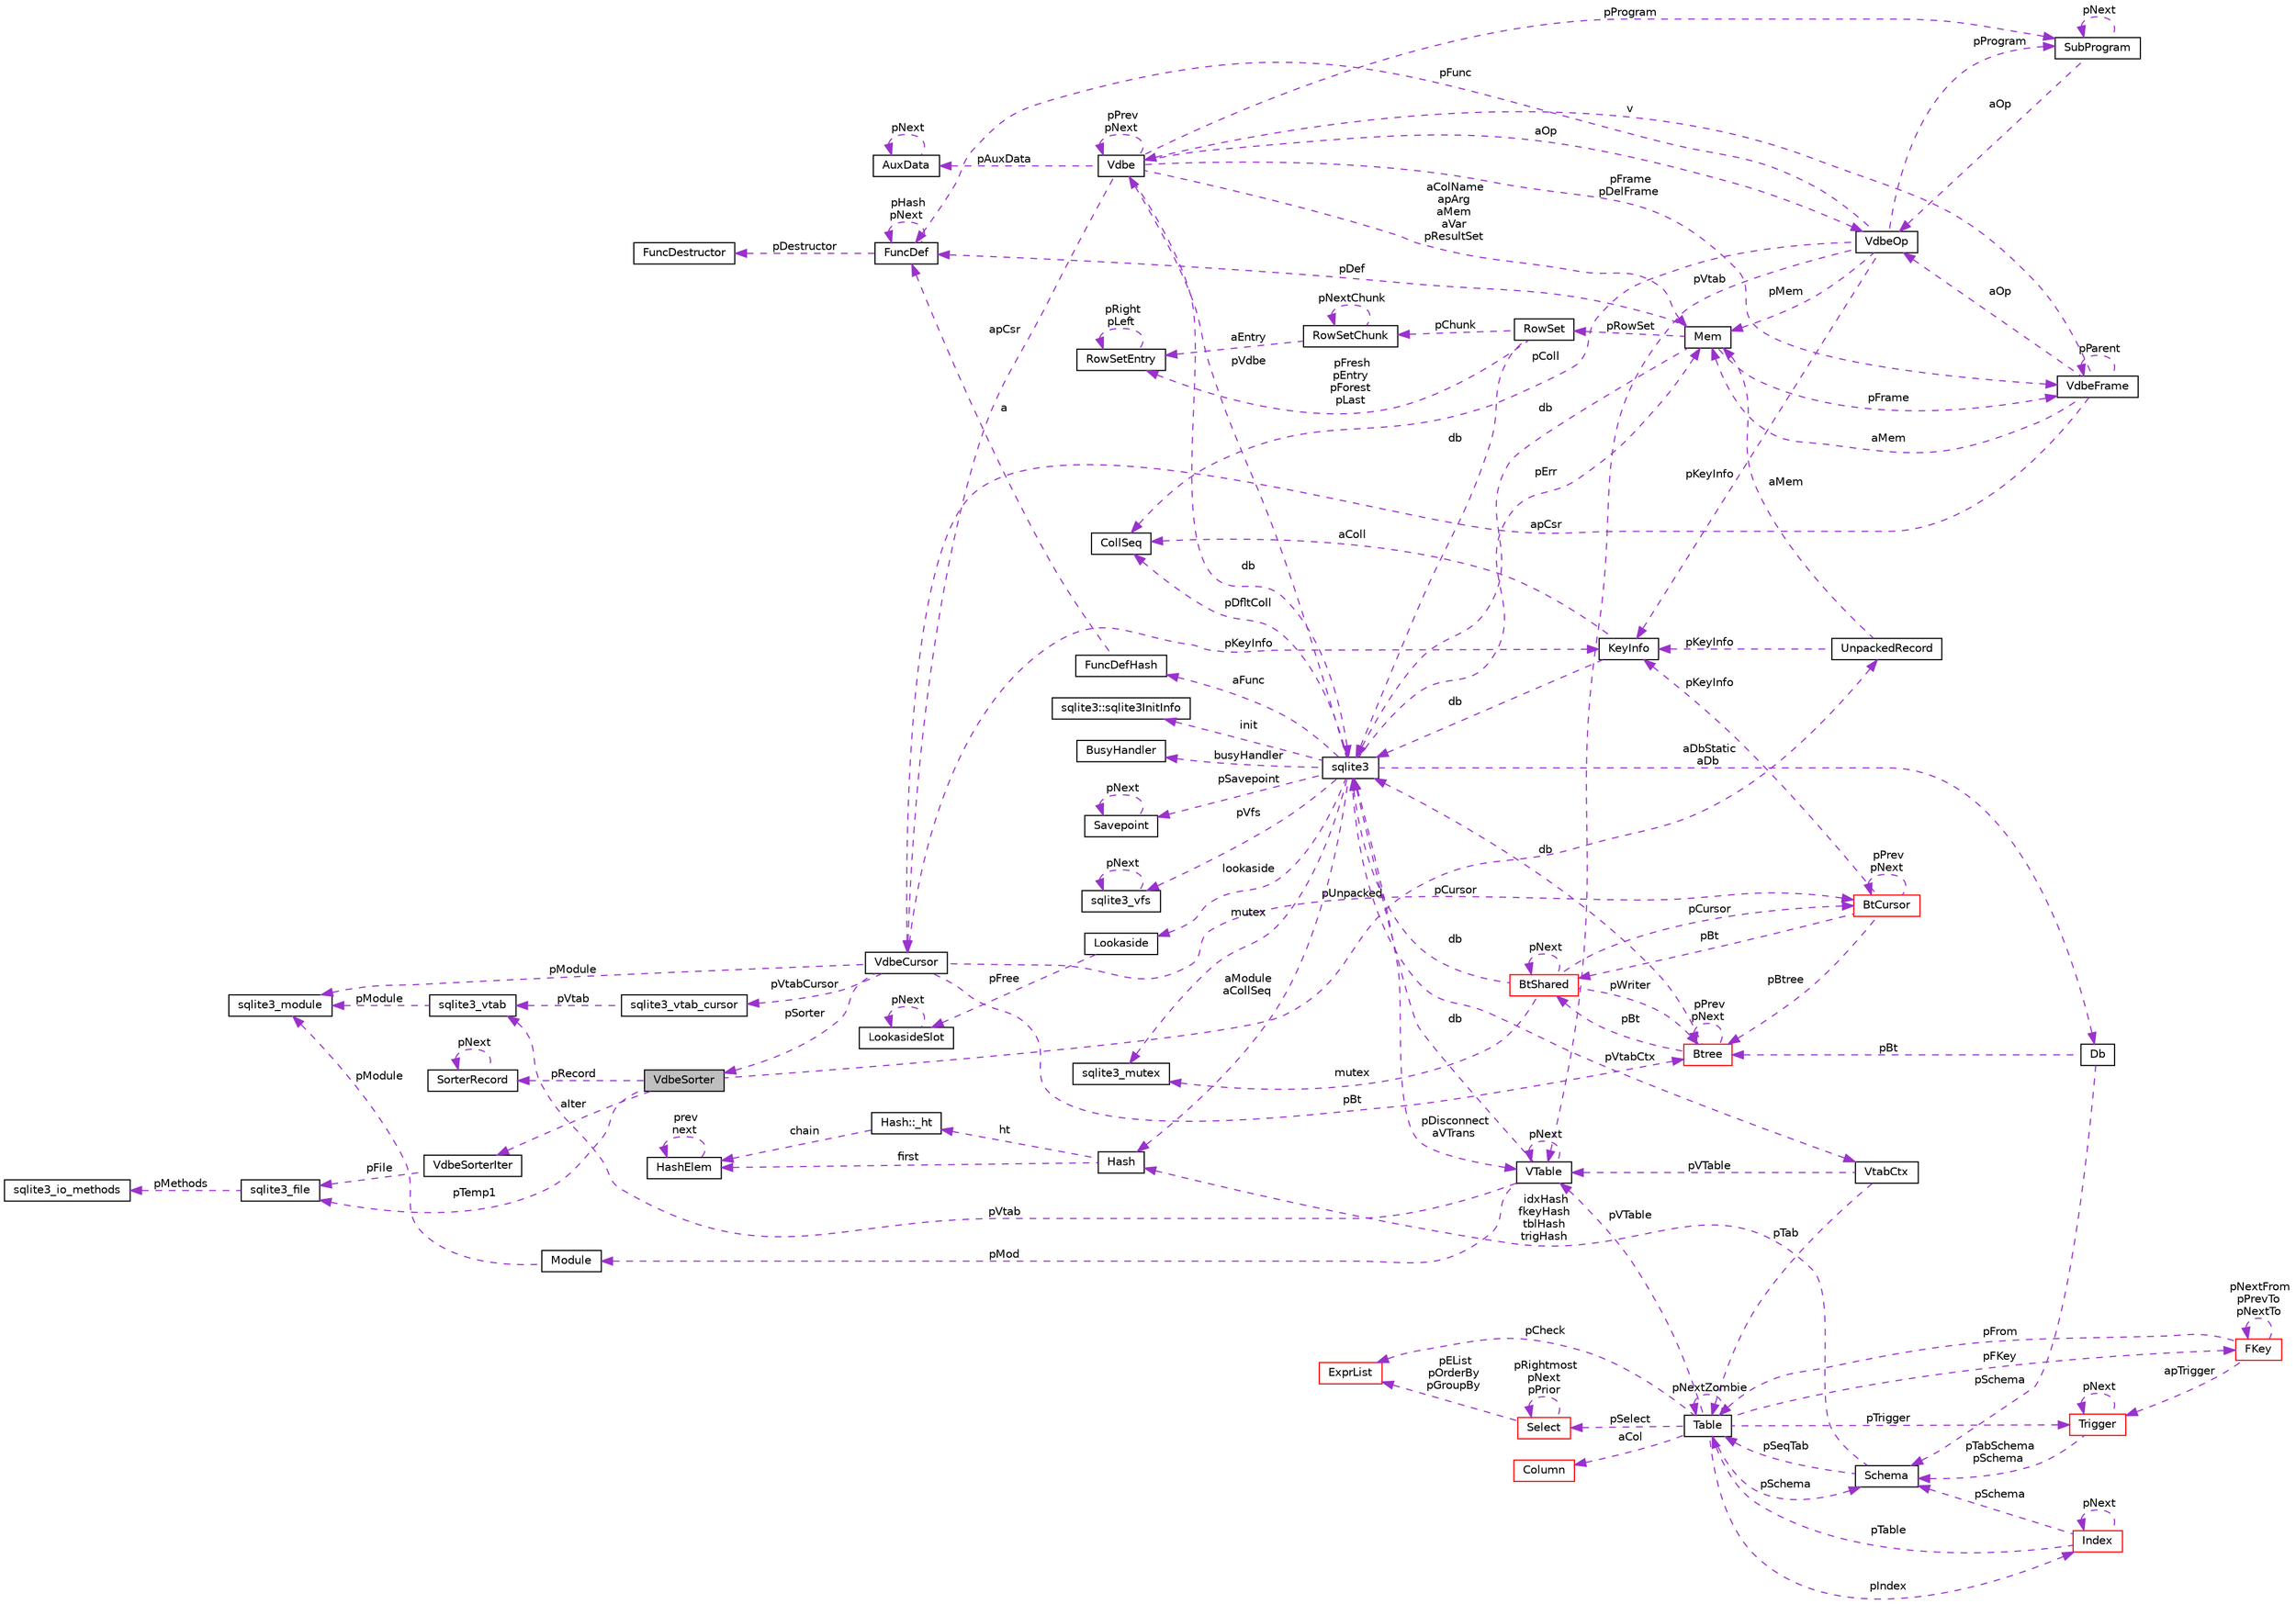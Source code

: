 digraph G
{
 // INTERACTIVE_SVG=YES
  edge [fontname="Helvetica",fontsize="10",labelfontname="Helvetica",labelfontsize="10"];
  node [fontname="Helvetica",fontsize="10",shape=record];
  rankdir="LR";
  Node1 [label="VdbeSorter",height=0.2,width=0.4,color="black", fillcolor="grey75", style="filled" fontcolor="black"];
  Node2 -> Node1 [dir="back",color="darkorchid3",fontsize="10",style="dashed",label=" aIter" ,fontname="Helvetica"];
  Node2 [label="VdbeSorterIter",height=0.2,width=0.4,color="black", fillcolor="white", style="filled",URL="$df/dcd/struct_vdbe_sorter_iter.html"];
  Node3 -> Node2 [dir="back",color="darkorchid3",fontsize="10",style="dashed",label=" pFile" ,fontname="Helvetica"];
  Node3 [label="sqlite3_file",height=0.2,width=0.4,color="black", fillcolor="white", style="filled",URL="$db/db0/structsqlite3__file.html"];
  Node4 -> Node3 [dir="back",color="darkorchid3",fontsize="10",style="dashed",label=" pMethods" ,fontname="Helvetica"];
  Node4 [label="sqlite3_io_methods",height=0.2,width=0.4,color="black", fillcolor="white", style="filled",URL="$d9/df3/structsqlite3__io__methods.html"];
  Node3 -> Node1 [dir="back",color="darkorchid3",fontsize="10",style="dashed",label=" pTemp1" ,fontname="Helvetica"];
  Node5 -> Node1 [dir="back",color="darkorchid3",fontsize="10",style="dashed",label=" pRecord" ,fontname="Helvetica"];
  Node5 [label="SorterRecord",height=0.2,width=0.4,color="black", fillcolor="white", style="filled",URL="$da/d71/struct_sorter_record.html"];
  Node5 -> Node5 [dir="back",color="darkorchid3",fontsize="10",style="dashed",label=" pNext" ,fontname="Helvetica"];
  Node6 -> Node1 [dir="back",color="darkorchid3",fontsize="10",style="dashed",label=" pUnpacked" ,fontname="Helvetica"];
  Node6 [label="UnpackedRecord",height=0.2,width=0.4,color="black", fillcolor="white", style="filled",URL="$d9/d48/struct_unpacked_record.html"];
  Node7 -> Node6 [dir="back",color="darkorchid3",fontsize="10",style="dashed",label=" aMem" ,fontname="Helvetica"];
  Node7 [label="Mem",height=0.2,width=0.4,color="black", fillcolor="white", style="filled",URL="$df/d48/struct_mem.html"];
  Node8 -> Node7 [dir="back",color="darkorchid3",fontsize="10",style="dashed",label=" db" ,fontname="Helvetica"];
  Node8 [label="sqlite3",height=0.2,width=0.4,color="black", fillcolor="white", style="filled",URL="$d9/dcd/structsqlite3.html"];
  Node7 -> Node8 [dir="back",color="darkorchid3",fontsize="10",style="dashed",label=" pErr" ,fontname="Helvetica"];
  Node9 -> Node8 [dir="back",color="darkorchid3",fontsize="10",style="dashed",label=" pVdbe" ,fontname="Helvetica"];
  Node9 [label="Vdbe",height=0.2,width=0.4,color="black", fillcolor="white", style="filled",URL="$db/df8/struct_vdbe.html"];
  Node9 -> Node9 [dir="back",color="darkorchid3",fontsize="10",style="dashed",label=" pPrev\npNext" ,fontname="Helvetica"];
  Node7 -> Node9 [dir="back",color="darkorchid3",fontsize="10",style="dashed",label=" aColName\napArg\naMem\naVar\npResultSet" ,fontname="Helvetica"];
  Node8 -> Node9 [dir="back",color="darkorchid3",fontsize="10",style="dashed",label=" db" ,fontname="Helvetica"];
  Node10 -> Node9 [dir="back",color="darkorchid3",fontsize="10",style="dashed",label=" pFrame\npDelFrame" ,fontname="Helvetica"];
  Node10 [label="VdbeFrame",height=0.2,width=0.4,color="black", fillcolor="white", style="filled",URL="$de/d74/struct_vdbe_frame.html"];
  Node7 -> Node10 [dir="back",color="darkorchid3",fontsize="10",style="dashed",label=" aMem" ,fontname="Helvetica"];
  Node9 -> Node10 [dir="back",color="darkorchid3",fontsize="10",style="dashed",label=" v" ,fontname="Helvetica"];
  Node10 -> Node10 [dir="back",color="darkorchid3",fontsize="10",style="dashed",label=" pParent" ,fontname="Helvetica"];
  Node11 -> Node10 [dir="back",color="darkorchid3",fontsize="10",style="dashed",label=" apCsr" ,fontname="Helvetica"];
  Node11 [label="VdbeCursor",height=0.2,width=0.4,color="black", fillcolor="white", style="filled",URL="$d5/dd1/struct_vdbe_cursor.html"];
  Node12 -> Node11 [dir="back",color="darkorchid3",fontsize="10",style="dashed",label=" pCursor" ,fontname="Helvetica"];
  Node12 [label="BtCursor",height=0.2,width=0.4,color="red", fillcolor="white", style="filled",URL="$db/d2c/struct_bt_cursor.html"];
  Node12 -> Node12 [dir="back",color="darkorchid3",fontsize="10",style="dashed",label=" pPrev\npNext" ,fontname="Helvetica"];
  Node13 -> Node12 [dir="back",color="darkorchid3",fontsize="10",style="dashed",label=" pBt" ,fontname="Helvetica"];
  Node13 [label="BtShared",height=0.2,width=0.4,color="red", fillcolor="white", style="filled",URL="$d3/d1f/struct_bt_shared.html"];
  Node12 -> Node13 [dir="back",color="darkorchid3",fontsize="10",style="dashed",label=" pCursor" ,fontname="Helvetica"];
  Node13 -> Node13 [dir="back",color="darkorchid3",fontsize="10",style="dashed",label=" pNext" ,fontname="Helvetica"];
  Node8 -> Node13 [dir="back",color="darkorchid3",fontsize="10",style="dashed",label=" db" ,fontname="Helvetica"];
  Node14 -> Node13 [dir="back",color="darkorchid3",fontsize="10",style="dashed",label=" mutex" ,fontname="Helvetica"];
  Node14 [label="sqlite3_mutex",height=0.2,width=0.4,color="black", fillcolor="white", style="filled",URL="$d5/d3c/structsqlite3__mutex.html"];
  Node15 -> Node13 [dir="back",color="darkorchid3",fontsize="10",style="dashed",label=" pWriter" ,fontname="Helvetica"];
  Node15 [label="Btree",height=0.2,width=0.4,color="red", fillcolor="white", style="filled",URL="$d9/d90/struct_btree.html"];
  Node13 -> Node15 [dir="back",color="darkorchid3",fontsize="10",style="dashed",label=" pBt" ,fontname="Helvetica"];
  Node8 -> Node15 [dir="back",color="darkorchid3",fontsize="10",style="dashed",label=" db" ,fontname="Helvetica"];
  Node15 -> Node15 [dir="back",color="darkorchid3",fontsize="10",style="dashed",label=" pPrev\npNext" ,fontname="Helvetica"];
  Node16 -> Node12 [dir="back",color="darkorchid3",fontsize="10",style="dashed",label=" pKeyInfo" ,fontname="Helvetica"];
  Node16 [label="KeyInfo",height=0.2,width=0.4,color="black", fillcolor="white", style="filled",URL="$dc/d2f/struct_key_info.html"];
  Node8 -> Node16 [dir="back",color="darkorchid3",fontsize="10",style="dashed",label=" db" ,fontname="Helvetica"];
  Node17 -> Node16 [dir="back",color="darkorchid3",fontsize="10",style="dashed",label=" aColl" ,fontname="Helvetica"];
  Node17 [label="CollSeq",height=0.2,width=0.4,color="black", fillcolor="white", style="filled",URL="$d0/d7d/struct_coll_seq.html"];
  Node15 -> Node12 [dir="back",color="darkorchid3",fontsize="10",style="dashed",label=" pBtree" ,fontname="Helvetica"];
  Node18 -> Node11 [dir="back",color="darkorchid3",fontsize="10",style="dashed",label=" pModule" ,fontname="Helvetica"];
  Node18 [label="sqlite3_module",height=0.2,width=0.4,color="black", fillcolor="white", style="filled",URL="$dd/de4/structsqlite3__module.html"];
  Node19 -> Node11 [dir="back",color="darkorchid3",fontsize="10",style="dashed",label=" pVtabCursor" ,fontname="Helvetica"];
  Node19 [label="sqlite3_vtab_cursor",height=0.2,width=0.4,color="black", fillcolor="white", style="filled",URL="$d3/d17/structsqlite3__vtab__cursor.html"];
  Node20 -> Node19 [dir="back",color="darkorchid3",fontsize="10",style="dashed",label=" pVtab" ,fontname="Helvetica"];
  Node20 [label="sqlite3_vtab",height=0.2,width=0.4,color="black", fillcolor="white", style="filled",URL="$d3/d12/structsqlite3__vtab.html"];
  Node18 -> Node20 [dir="back",color="darkorchid3",fontsize="10",style="dashed",label=" pModule" ,fontname="Helvetica"];
  Node1 -> Node11 [dir="back",color="darkorchid3",fontsize="10",style="dashed",label=" pSorter" ,fontname="Helvetica"];
  Node16 -> Node11 [dir="back",color="darkorchid3",fontsize="10",style="dashed",label=" pKeyInfo" ,fontname="Helvetica"];
  Node15 -> Node11 [dir="back",color="darkorchid3",fontsize="10",style="dashed",label=" pBt" ,fontname="Helvetica"];
  Node21 -> Node10 [dir="back",color="darkorchid3",fontsize="10",style="dashed",label=" aOp" ,fontname="Helvetica"];
  Node21 [label="VdbeOp",height=0.2,width=0.4,color="black", fillcolor="white", style="filled",URL="$d2/dd9/struct_vdbe_op.html"];
  Node7 -> Node21 [dir="back",color="darkorchid3",fontsize="10",style="dashed",label=" pMem" ,fontname="Helvetica"];
  Node17 -> Node21 [dir="back",color="darkorchid3",fontsize="10",style="dashed",label=" pColl" ,fontname="Helvetica"];
  Node22 -> Node21 [dir="back",color="darkorchid3",fontsize="10",style="dashed",label=" pVtab" ,fontname="Helvetica"];
  Node22 [label="VTable",height=0.2,width=0.4,color="black", fillcolor="white", style="filled",URL="$db/d7e/struct_v_table.html"];
  Node8 -> Node22 [dir="back",color="darkorchid3",fontsize="10",style="dashed",label=" db" ,fontname="Helvetica"];
  Node22 -> Node22 [dir="back",color="darkorchid3",fontsize="10",style="dashed",label=" pNext" ,fontname="Helvetica"];
  Node23 -> Node22 [dir="back",color="darkorchid3",fontsize="10",style="dashed",label=" pMod" ,fontname="Helvetica"];
  Node23 [label="Module",height=0.2,width=0.4,color="black", fillcolor="white", style="filled",URL="$d0/d3b/struct_module.html"];
  Node18 -> Node23 [dir="back",color="darkorchid3",fontsize="10",style="dashed",label=" pModule" ,fontname="Helvetica"];
  Node20 -> Node22 [dir="back",color="darkorchid3",fontsize="10",style="dashed",label=" pVtab" ,fontname="Helvetica"];
  Node24 -> Node21 [dir="back",color="darkorchid3",fontsize="10",style="dashed",label=" pProgram" ,fontname="Helvetica"];
  Node24 [label="SubProgram",height=0.2,width=0.4,color="black", fillcolor="white", style="filled",URL="$d4/d16/struct_sub_program.html"];
  Node24 -> Node24 [dir="back",color="darkorchid3",fontsize="10",style="dashed",label=" pNext" ,fontname="Helvetica"];
  Node21 -> Node24 [dir="back",color="darkorchid3",fontsize="10",style="dashed",label=" aOp" ,fontname="Helvetica"];
  Node16 -> Node21 [dir="back",color="darkorchid3",fontsize="10",style="dashed",label=" pKeyInfo" ,fontname="Helvetica"];
  Node25 -> Node21 [dir="back",color="darkorchid3",fontsize="10",style="dashed",label=" pFunc" ,fontname="Helvetica"];
  Node25 [label="FuncDef",height=0.2,width=0.4,color="black", fillcolor="white", style="filled",URL="$df/d38/struct_func_def.html"];
  Node26 -> Node25 [dir="back",color="darkorchid3",fontsize="10",style="dashed",label=" pDestructor" ,fontname="Helvetica"];
  Node26 [label="FuncDestructor",height=0.2,width=0.4,color="black", fillcolor="white", style="filled",URL="$d5/da4/struct_func_destructor.html"];
  Node25 -> Node25 [dir="back",color="darkorchid3",fontsize="10",style="dashed",label=" pHash\npNext" ,fontname="Helvetica"];
  Node27 -> Node9 [dir="back",color="darkorchid3",fontsize="10",style="dashed",label=" pAuxData" ,fontname="Helvetica"];
  Node27 [label="AuxData",height=0.2,width=0.4,color="black", fillcolor="white", style="filled",URL="$d5/d59/struct_aux_data.html"];
  Node27 -> Node27 [dir="back",color="darkorchid3",fontsize="10",style="dashed",label=" pNext" ,fontname="Helvetica"];
  Node24 -> Node9 [dir="back",color="darkorchid3",fontsize="10",style="dashed",label=" pProgram" ,fontname="Helvetica"];
  Node11 -> Node9 [dir="back",color="darkorchid3",fontsize="10",style="dashed",label=" apCsr" ,fontname="Helvetica"];
  Node21 -> Node9 [dir="back",color="darkorchid3",fontsize="10",style="dashed",label=" aOp" ,fontname="Helvetica"];
  Node28 -> Node8 [dir="back",color="darkorchid3",fontsize="10",style="dashed",label=" pSavepoint" ,fontname="Helvetica"];
  Node28 [label="Savepoint",height=0.2,width=0.4,color="black", fillcolor="white", style="filled",URL="$db/dde/struct_savepoint.html"];
  Node28 -> Node28 [dir="back",color="darkorchid3",fontsize="10",style="dashed",label=" pNext" ,fontname="Helvetica"];
  Node29 -> Node8 [dir="back",color="darkorchid3",fontsize="10",style="dashed",label=" aFunc" ,fontname="Helvetica"];
  Node29 [label="FuncDefHash",height=0.2,width=0.4,color="black", fillcolor="white", style="filled",URL="$db/dfc/struct_func_def_hash.html"];
  Node25 -> Node29 [dir="back",color="darkorchid3",fontsize="10",style="dashed",label=" a" ,fontname="Helvetica"];
  Node30 -> Node8 [dir="back",color="darkorchid3",fontsize="10",style="dashed",label=" lookaside" ,fontname="Helvetica"];
  Node30 [label="Lookaside",height=0.2,width=0.4,color="black", fillcolor="white", style="filled",URL="$d4/d8a/struct_lookaside.html"];
  Node31 -> Node30 [dir="back",color="darkorchid3",fontsize="10",style="dashed",label=" pFree" ,fontname="Helvetica"];
  Node31 [label="LookasideSlot",height=0.2,width=0.4,color="black", fillcolor="white", style="filled",URL="$dd/d17/struct_lookaside_slot.html"];
  Node31 -> Node31 [dir="back",color="darkorchid3",fontsize="10",style="dashed",label=" pNext" ,fontname="Helvetica"];
  Node14 -> Node8 [dir="back",color="darkorchid3",fontsize="10",style="dashed",label=" mutex" ,fontname="Helvetica"];
  Node32 -> Node8 [dir="back",color="darkorchid3",fontsize="10",style="dashed",label=" pVfs" ,fontname="Helvetica"];
  Node32 [label="sqlite3_vfs",height=0.2,width=0.4,color="black", fillcolor="white", style="filled",URL="$d3/d36/structsqlite3__vfs.html"];
  Node32 -> Node32 [dir="back",color="darkorchid3",fontsize="10",style="dashed",label=" pNext" ,fontname="Helvetica"];
  Node33 -> Node8 [dir="back",color="darkorchid3",fontsize="10",style="dashed",label=" init" ,fontname="Helvetica"];
  Node33 [label="sqlite3::sqlite3InitInfo",height=0.2,width=0.4,color="black", fillcolor="white", style="filled",URL="$d7/d84/structsqlite3_1_1sqlite3_init_info.html"];
  Node34 -> Node8 [dir="back",color="darkorchid3",fontsize="10",style="dashed",label=" busyHandler" ,fontname="Helvetica"];
  Node34 [label="BusyHandler",height=0.2,width=0.4,color="black", fillcolor="white", style="filled",URL="$d4/d89/struct_busy_handler.html"];
  Node35 -> Node8 [dir="back",color="darkorchid3",fontsize="10",style="dashed",label=" pVtabCtx" ,fontname="Helvetica"];
  Node35 [label="VtabCtx",height=0.2,width=0.4,color="black", fillcolor="white", style="filled",URL="$de/dae/struct_vtab_ctx.html"];
  Node22 -> Node35 [dir="back",color="darkorchid3",fontsize="10",style="dashed",label=" pVTable" ,fontname="Helvetica"];
  Node36 -> Node35 [dir="back",color="darkorchid3",fontsize="10",style="dashed",label=" pTab" ,fontname="Helvetica"];
  Node36 [label="Table",height=0.2,width=0.4,color="black", fillcolor="white", style="filled",URL="$d5/d0d/struct_table.html"];
  Node37 -> Node36 [dir="back",color="darkorchid3",fontsize="10",style="dashed",label=" pSchema" ,fontname="Helvetica"];
  Node37 [label="Schema",height=0.2,width=0.4,color="black", fillcolor="white", style="filled",URL="$df/d15/struct_schema.html"];
  Node36 -> Node37 [dir="back",color="darkorchid3",fontsize="10",style="dashed",label=" pSeqTab" ,fontname="Helvetica"];
  Node38 -> Node37 [dir="back",color="darkorchid3",fontsize="10",style="dashed",label=" idxHash\nfkeyHash\ntblHash\ntrigHash" ,fontname="Helvetica"];
  Node38 [label="Hash",height=0.2,width=0.4,color="black", fillcolor="white", style="filled",URL="$d2/d7a/struct_hash.html"];
  Node39 -> Node38 [dir="back",color="darkorchid3",fontsize="10",style="dashed",label=" ht" ,fontname="Helvetica"];
  Node39 [label="Hash::_ht",height=0.2,width=0.4,color="black", fillcolor="white", style="filled",URL="$dd/d00/struct_hash_1_1__ht.html"];
  Node40 -> Node39 [dir="back",color="darkorchid3",fontsize="10",style="dashed",label=" chain" ,fontname="Helvetica"];
  Node40 [label="HashElem",height=0.2,width=0.4,color="black", fillcolor="white", style="filled",URL="$df/d01/struct_hash_elem.html"];
  Node40 -> Node40 [dir="back",color="darkorchid3",fontsize="10",style="dashed",label=" prev\nnext" ,fontname="Helvetica"];
  Node40 -> Node38 [dir="back",color="darkorchid3",fontsize="10",style="dashed",label=" first" ,fontname="Helvetica"];
  Node41 -> Node36 [dir="back",color="darkorchid3",fontsize="10",style="dashed",label=" aCol" ,fontname="Helvetica"];
  Node41 [label="Column",height=0.2,width=0.4,color="red", fillcolor="white", style="filled",URL="$d0/d14/struct_column.html"];
  Node42 -> Node36 [dir="back",color="darkorchid3",fontsize="10",style="dashed",label=" pFKey" ,fontname="Helvetica"];
  Node42 [label="FKey",height=0.2,width=0.4,color="red", fillcolor="white", style="filled",URL="$d0/dbd/struct_f_key.html"];
  Node42 -> Node42 [dir="back",color="darkorchid3",fontsize="10",style="dashed",label=" pNextFrom\npPrevTo\npNextTo" ,fontname="Helvetica"];
  Node36 -> Node42 [dir="back",color="darkorchid3",fontsize="10",style="dashed",label=" pFrom" ,fontname="Helvetica"];
  Node43 -> Node42 [dir="back",color="darkorchid3",fontsize="10",style="dashed",label=" apTrigger" ,fontname="Helvetica"];
  Node43 [label="Trigger",height=0.2,width=0.4,color="red", fillcolor="white", style="filled",URL="$d1/dd9/struct_trigger.html"];
  Node37 -> Node43 [dir="back",color="darkorchid3",fontsize="10",style="dashed",label=" pTabSchema\npSchema" ,fontname="Helvetica"];
  Node43 -> Node43 [dir="back",color="darkorchid3",fontsize="10",style="dashed",label=" pNext" ,fontname="Helvetica"];
  Node22 -> Node36 [dir="back",color="darkorchid3",fontsize="10",style="dashed",label=" pVTable" ,fontname="Helvetica"];
  Node36 -> Node36 [dir="back",color="darkorchid3",fontsize="10",style="dashed",label=" pNextZombie" ,fontname="Helvetica"];
  Node43 -> Node36 [dir="back",color="darkorchid3",fontsize="10",style="dashed",label=" pTrigger" ,fontname="Helvetica"];
  Node44 -> Node36 [dir="back",color="darkorchid3",fontsize="10",style="dashed",label=" pSelect" ,fontname="Helvetica"];
  Node44 [label="Select",height=0.2,width=0.4,color="red", fillcolor="white", style="filled",URL="$d2/d1c/struct_select.html"];
  Node44 -> Node44 [dir="back",color="darkorchid3",fontsize="10",style="dashed",label=" pRightmost\npNext\npPrior" ,fontname="Helvetica"];
  Node45 -> Node44 [dir="back",color="darkorchid3",fontsize="10",style="dashed",label=" pEList\npOrderBy\npGroupBy" ,fontname="Helvetica"];
  Node45 [label="ExprList",height=0.2,width=0.4,color="red", fillcolor="white", style="filled",URL="$de/d20/struct_expr_list.html"];
  Node45 -> Node36 [dir="back",color="darkorchid3",fontsize="10",style="dashed",label=" pCheck" ,fontname="Helvetica"];
  Node46 -> Node36 [dir="back",color="darkorchid3",fontsize="10",style="dashed",label=" pIndex" ,fontname="Helvetica"];
  Node46 [label="Index",height=0.2,width=0.4,color="red", fillcolor="white", style="filled",URL="$dc/d6f/struct_index.html"];
  Node37 -> Node46 [dir="back",color="darkorchid3",fontsize="10",style="dashed",label=" pSchema" ,fontname="Helvetica"];
  Node36 -> Node46 [dir="back",color="darkorchid3",fontsize="10",style="dashed",label=" pTable" ,fontname="Helvetica"];
  Node46 -> Node46 [dir="back",color="darkorchid3",fontsize="10",style="dashed",label=" pNext" ,fontname="Helvetica"];
  Node17 -> Node8 [dir="back",color="darkorchid3",fontsize="10",style="dashed",label=" pDfltColl" ,fontname="Helvetica"];
  Node22 -> Node8 [dir="back",color="darkorchid3",fontsize="10",style="dashed",label=" pDisconnect\naVTrans" ,fontname="Helvetica"];
  Node47 -> Node8 [dir="back",color="darkorchid3",fontsize="10",style="dashed",label=" aDbStatic\naDb" ,fontname="Helvetica"];
  Node47 [label="Db",height=0.2,width=0.4,color="black", fillcolor="white", style="filled",URL="$db/dd1/struct_db.html"];
  Node37 -> Node47 [dir="back",color="darkorchid3",fontsize="10",style="dashed",label=" pSchema" ,fontname="Helvetica"];
  Node15 -> Node47 [dir="back",color="darkorchid3",fontsize="10",style="dashed",label=" pBt" ,fontname="Helvetica"];
  Node38 -> Node8 [dir="back",color="darkorchid3",fontsize="10",style="dashed",label=" aModule\naCollSeq" ,fontname="Helvetica"];
  Node10 -> Node7 [dir="back",color="darkorchid3",fontsize="10",style="dashed",label=" pFrame" ,fontname="Helvetica"];
  Node48 -> Node7 [dir="back",color="darkorchid3",fontsize="10",style="dashed",label=" pRowSet" ,fontname="Helvetica"];
  Node48 [label="RowSet",height=0.2,width=0.4,color="black", fillcolor="white", style="filled",URL="$d5/d67/struct_row_set.html"];
  Node8 -> Node48 [dir="back",color="darkorchid3",fontsize="10",style="dashed",label=" db" ,fontname="Helvetica"];
  Node49 -> Node48 [dir="back",color="darkorchid3",fontsize="10",style="dashed",label=" pChunk" ,fontname="Helvetica"];
  Node49 [label="RowSetChunk",height=0.2,width=0.4,color="black", fillcolor="white", style="filled",URL="$d0/dd7/struct_row_set_chunk.html"];
  Node49 -> Node49 [dir="back",color="darkorchid3",fontsize="10",style="dashed",label=" pNextChunk" ,fontname="Helvetica"];
  Node50 -> Node49 [dir="back",color="darkorchid3",fontsize="10",style="dashed",label=" aEntry" ,fontname="Helvetica"];
  Node50 [label="RowSetEntry",height=0.2,width=0.4,color="black", fillcolor="white", style="filled",URL="$da/d66/struct_row_set_entry.html"];
  Node50 -> Node50 [dir="back",color="darkorchid3",fontsize="10",style="dashed",label=" pRight\npLeft" ,fontname="Helvetica"];
  Node50 -> Node48 [dir="back",color="darkorchid3",fontsize="10",style="dashed",label=" pFresh\npEntry\npForest\npLast" ,fontname="Helvetica"];
  Node25 -> Node7 [dir="back",color="darkorchid3",fontsize="10",style="dashed",label=" pDef" ,fontname="Helvetica"];
  Node16 -> Node6 [dir="back",color="darkorchid3",fontsize="10",style="dashed",label=" pKeyInfo" ,fontname="Helvetica"];
}
